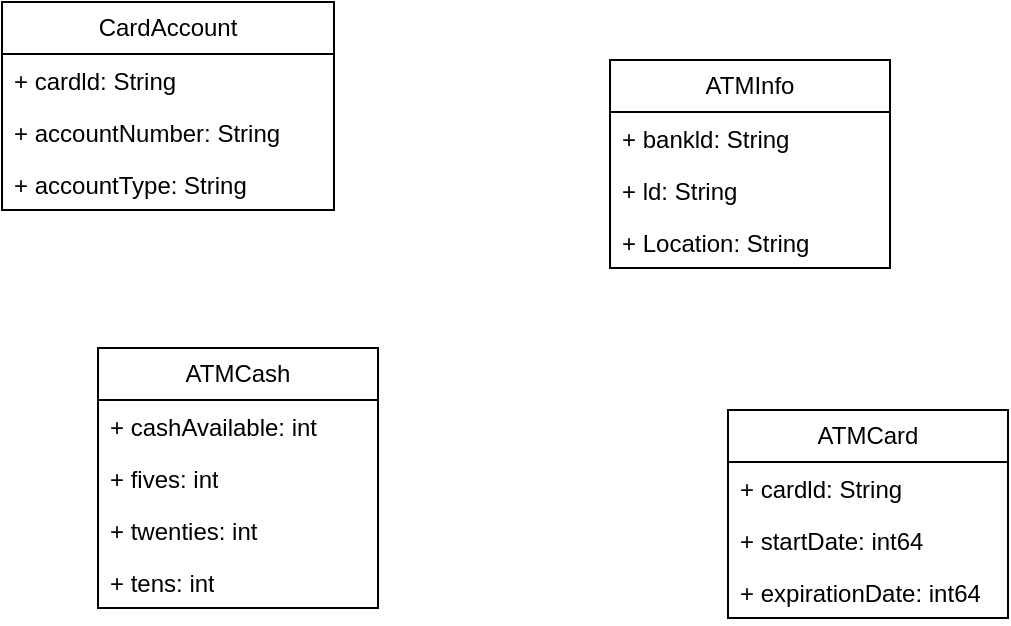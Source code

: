 <mxfile version="22.1.5" type="github">
  <diagram name="第 1 页" id="sDPTJBJA-jHprjo4nPEA">
    <mxGraphModel dx="1114" dy="720" grid="0" gridSize="10" guides="1" tooltips="1" connect="1" arrows="1" fold="1" page="0" pageScale="1" pageWidth="827" pageHeight="1169" math="0" shadow="0">
      <root>
        <mxCell id="0" />
        <mxCell id="1" parent="0" />
        <mxCell id="tr1bekx5qlsSFgqU_J-B-1" value="CardAccount" style="swimlane;fontStyle=0;childLayout=stackLayout;horizontal=1;startSize=26;fillColor=none;horizontalStack=0;resizeParent=1;resizeParentMax=0;resizeLast=0;collapsible=1;marginBottom=0;whiteSpace=wrap;html=1;" vertex="1" parent="1">
          <mxGeometry x="36" y="245" width="166" height="104" as="geometry" />
        </mxCell>
        <mxCell id="tr1bekx5qlsSFgqU_J-B-2" value="+&amp;nbsp;cardld: String" style="text;strokeColor=none;fillColor=none;align=left;verticalAlign=top;spacingLeft=4;spacingRight=4;overflow=hidden;rotatable=0;points=[[0,0.5],[1,0.5]];portConstraint=eastwest;whiteSpace=wrap;html=1;" vertex="1" parent="tr1bekx5qlsSFgqU_J-B-1">
          <mxGeometry y="26" width="166" height="26" as="geometry" />
        </mxCell>
        <mxCell id="tr1bekx5qlsSFgqU_J-B-3" value="+ accountNumber: String" style="text;strokeColor=none;fillColor=none;align=left;verticalAlign=top;spacingLeft=4;spacingRight=4;overflow=hidden;rotatable=0;points=[[0,0.5],[1,0.5]];portConstraint=eastwest;whiteSpace=wrap;html=1;" vertex="1" parent="tr1bekx5qlsSFgqU_J-B-1">
          <mxGeometry y="52" width="166" height="26" as="geometry" />
        </mxCell>
        <mxCell id="tr1bekx5qlsSFgqU_J-B-4" value="+ accountType: String" style="text;strokeColor=none;fillColor=none;align=left;verticalAlign=top;spacingLeft=4;spacingRight=4;overflow=hidden;rotatable=0;points=[[0,0.5],[1,0.5]];portConstraint=eastwest;whiteSpace=wrap;html=1;" vertex="1" parent="tr1bekx5qlsSFgqU_J-B-1">
          <mxGeometry y="78" width="166" height="26" as="geometry" />
        </mxCell>
        <mxCell id="tr1bekx5qlsSFgqU_J-B-5" value="ATMInfo" style="swimlane;fontStyle=0;childLayout=stackLayout;horizontal=1;startSize=26;fillColor=none;horizontalStack=0;resizeParent=1;resizeParentMax=0;resizeLast=0;collapsible=1;marginBottom=0;whiteSpace=wrap;html=1;" vertex="1" parent="1">
          <mxGeometry x="340" y="274" width="140" height="104" as="geometry" />
        </mxCell>
        <mxCell id="tr1bekx5qlsSFgqU_J-B-6" value="+ bankld: String" style="text;strokeColor=none;fillColor=none;align=left;verticalAlign=top;spacingLeft=4;spacingRight=4;overflow=hidden;rotatable=0;points=[[0,0.5],[1,0.5]];portConstraint=eastwest;whiteSpace=wrap;html=1;" vertex="1" parent="tr1bekx5qlsSFgqU_J-B-5">
          <mxGeometry y="26" width="140" height="26" as="geometry" />
        </mxCell>
        <mxCell id="tr1bekx5qlsSFgqU_J-B-7" value="+ ld: String" style="text;strokeColor=none;fillColor=none;align=left;verticalAlign=top;spacingLeft=4;spacingRight=4;overflow=hidden;rotatable=0;points=[[0,0.5],[1,0.5]];portConstraint=eastwest;whiteSpace=wrap;html=1;" vertex="1" parent="tr1bekx5qlsSFgqU_J-B-5">
          <mxGeometry y="52" width="140" height="26" as="geometry" />
        </mxCell>
        <mxCell id="tr1bekx5qlsSFgqU_J-B-8" value="+ Location: String" style="text;strokeColor=none;fillColor=none;align=left;verticalAlign=top;spacingLeft=4;spacingRight=4;overflow=hidden;rotatable=0;points=[[0,0.5],[1,0.5]];portConstraint=eastwest;whiteSpace=wrap;html=1;" vertex="1" parent="tr1bekx5qlsSFgqU_J-B-5">
          <mxGeometry y="78" width="140" height="26" as="geometry" />
        </mxCell>
        <mxCell id="tr1bekx5qlsSFgqU_J-B-9" value="ATMCash" style="swimlane;fontStyle=0;childLayout=stackLayout;horizontal=1;startSize=26;fillColor=none;horizontalStack=0;resizeParent=1;resizeParentMax=0;resizeLast=0;collapsible=1;marginBottom=0;whiteSpace=wrap;html=1;" vertex="1" parent="1">
          <mxGeometry x="84" y="418" width="140" height="130" as="geometry" />
        </mxCell>
        <mxCell id="tr1bekx5qlsSFgqU_J-B-10" value="+ cashAvailable: int&amp;nbsp;" style="text;strokeColor=none;fillColor=none;align=left;verticalAlign=top;spacingLeft=4;spacingRight=4;overflow=hidden;rotatable=0;points=[[0,0.5],[1,0.5]];portConstraint=eastwest;whiteSpace=wrap;html=1;" vertex="1" parent="tr1bekx5qlsSFgqU_J-B-9">
          <mxGeometry y="26" width="140" height="26" as="geometry" />
        </mxCell>
        <mxCell id="tr1bekx5qlsSFgqU_J-B-11" value="+ fives: int" style="text;strokeColor=none;fillColor=none;align=left;verticalAlign=top;spacingLeft=4;spacingRight=4;overflow=hidden;rotatable=0;points=[[0,0.5],[1,0.5]];portConstraint=eastwest;whiteSpace=wrap;html=1;" vertex="1" parent="tr1bekx5qlsSFgqU_J-B-9">
          <mxGeometry y="52" width="140" height="26" as="geometry" />
        </mxCell>
        <mxCell id="tr1bekx5qlsSFgqU_J-B-13" value="+ twenties: int" style="text;strokeColor=none;fillColor=none;align=left;verticalAlign=top;spacingLeft=4;spacingRight=4;overflow=hidden;rotatable=0;points=[[0,0.5],[1,0.5]];portConstraint=eastwest;whiteSpace=wrap;html=1;" vertex="1" parent="tr1bekx5qlsSFgqU_J-B-9">
          <mxGeometry y="78" width="140" height="26" as="geometry" />
        </mxCell>
        <mxCell id="tr1bekx5qlsSFgqU_J-B-12" value="+ tens: int" style="text;strokeColor=none;fillColor=none;align=left;verticalAlign=top;spacingLeft=4;spacingRight=4;overflow=hidden;rotatable=0;points=[[0,0.5],[1,0.5]];portConstraint=eastwest;whiteSpace=wrap;html=1;" vertex="1" parent="tr1bekx5qlsSFgqU_J-B-9">
          <mxGeometry y="104" width="140" height="26" as="geometry" />
        </mxCell>
        <mxCell id="tr1bekx5qlsSFgqU_J-B-14" value="ATMCard" style="swimlane;fontStyle=0;childLayout=stackLayout;horizontal=1;startSize=26;fillColor=none;horizontalStack=0;resizeParent=1;resizeParentMax=0;resizeLast=0;collapsible=1;marginBottom=0;whiteSpace=wrap;html=1;" vertex="1" parent="1">
          <mxGeometry x="399" y="449" width="140" height="104" as="geometry" />
        </mxCell>
        <mxCell id="tr1bekx5qlsSFgqU_J-B-15" value="+ cardld: String" style="text;strokeColor=none;fillColor=none;align=left;verticalAlign=top;spacingLeft=4;spacingRight=4;overflow=hidden;rotatable=0;points=[[0,0.5],[1,0.5]];portConstraint=eastwest;whiteSpace=wrap;html=1;" vertex="1" parent="tr1bekx5qlsSFgqU_J-B-14">
          <mxGeometry y="26" width="140" height="26" as="geometry" />
        </mxCell>
        <mxCell id="tr1bekx5qlsSFgqU_J-B-16" value="+ startDate: int64" style="text;strokeColor=none;fillColor=none;align=left;verticalAlign=top;spacingLeft=4;spacingRight=4;overflow=hidden;rotatable=0;points=[[0,0.5],[1,0.5]];portConstraint=eastwest;whiteSpace=wrap;html=1;" vertex="1" parent="tr1bekx5qlsSFgqU_J-B-14">
          <mxGeometry y="52" width="140" height="26" as="geometry" />
        </mxCell>
        <mxCell id="tr1bekx5qlsSFgqU_J-B-17" value="+ expirationDate: int64" style="text;strokeColor=none;fillColor=none;align=left;verticalAlign=top;spacingLeft=4;spacingRight=4;overflow=hidden;rotatable=0;points=[[0,0.5],[1,0.5]];portConstraint=eastwest;whiteSpace=wrap;html=1;" vertex="1" parent="tr1bekx5qlsSFgqU_J-B-14">
          <mxGeometry y="78" width="140" height="26" as="geometry" />
        </mxCell>
      </root>
    </mxGraphModel>
  </diagram>
</mxfile>
